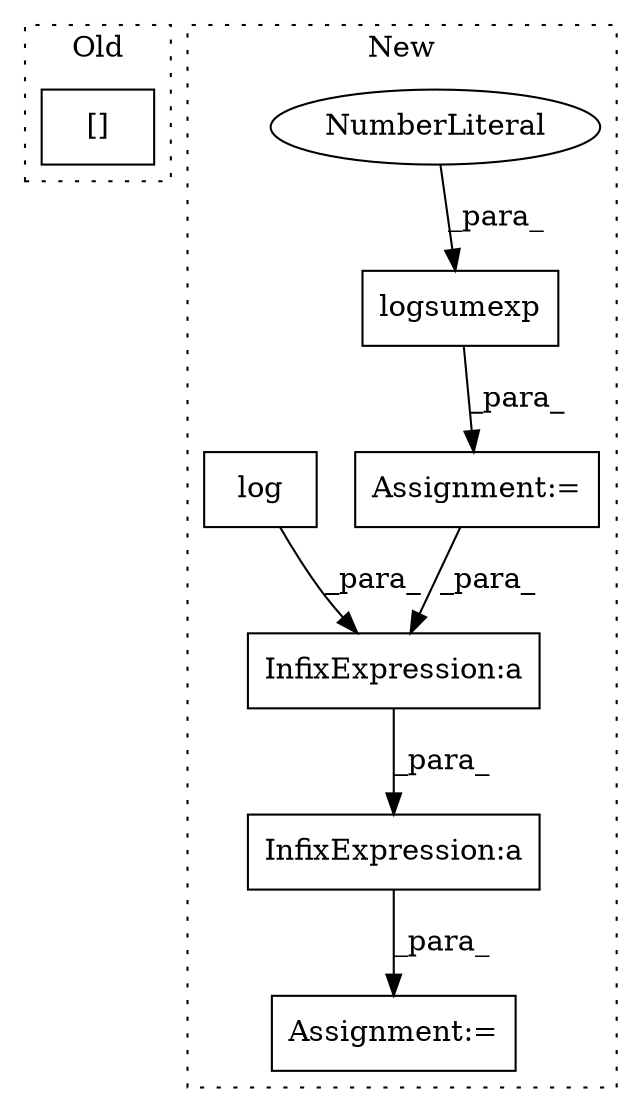 digraph G {
subgraph cluster0 {
1 [label="[]" a="2" s="3358,3398" l="7,2" shape="box"];
label = "Old";
style="dotted";
}
subgraph cluster1 {
2 [label="logsumexp" a="32" s="3205,3216" l="10,1" shape="box"];
3 [label="NumberLiteral" a="34" s="3215" l="1" shape="ellipse"];
4 [label="Assignment:=" a="7" s="3842" l="1" shape="box"];
5 [label="InfixExpression:a" a="27" s="3434" l="3" shape="box"];
6 [label="InfixExpression:a" a="27" s="3398" l="3" shape="box"];
7 [label="Assignment:=" a="7" s="3330" l="1" shape="box"];
8 [label="log" a="32" s="3406,3411" l="4,1" shape="box"];
label = "New";
style="dotted";
}
2 -> 7 [label="_para_"];
3 -> 2 [label="_para_"];
5 -> 4 [label="_para_"];
6 -> 5 [label="_para_"];
7 -> 6 [label="_para_"];
8 -> 6 [label="_para_"];
}